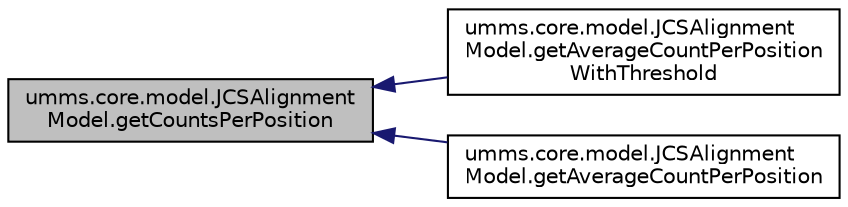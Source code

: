 digraph "umms.core.model.JCSAlignmentModel.getCountsPerPosition"
{
  edge [fontname="Helvetica",fontsize="10",labelfontname="Helvetica",labelfontsize="10"];
  node [fontname="Helvetica",fontsize="10",shape=record];
  rankdir="LR";
  Node1 [label="umms.core.model.JCSAlignment\lModel.getCountsPerPosition",height=0.2,width=0.4,color="black", fillcolor="grey75", style="filled" fontcolor="black"];
  Node1 -> Node2 [dir="back",color="midnightblue",fontsize="10",style="solid"];
  Node2 [label="umms.core.model.JCSAlignment\lModel.getAverageCountPerPosition\lWithThreshold",height=0.2,width=0.4,color="black", fillcolor="white", style="filled",URL="$classumms_1_1core_1_1model_1_1_j_c_s_alignment_model.html#a2e4fdd6d362d1ccd58c61d6c1bbeccb1"];
  Node1 -> Node3 [dir="back",color="midnightblue",fontsize="10",style="solid"];
  Node3 [label="umms.core.model.JCSAlignment\lModel.getAverageCountPerPosition",height=0.2,width=0.4,color="black", fillcolor="white", style="filled",URL="$classumms_1_1core_1_1model_1_1_j_c_s_alignment_model.html#ac64d0167e26483541e58e6794968629d"];
}
